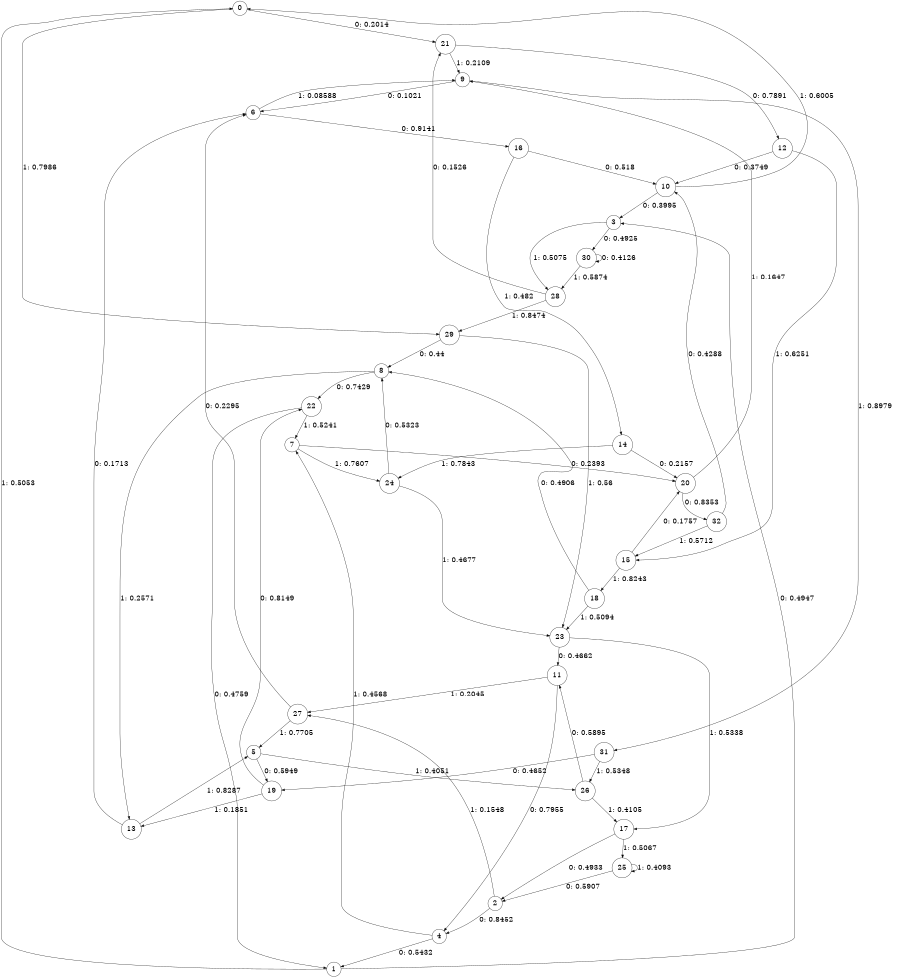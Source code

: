 digraph "ch12randomL7" {
size = "6,8.5";
ratio = "fill";
node [shape = circle];
node [fontsize = 24];
edge [fontsize = 24];
0 -> 21 [label = "0: 0.2014   "];
0 -> 29 [label = "1: 0.7986   "];
1 -> 3 [label = "0: 0.4947   "];
1 -> 0 [label = "1: 0.5053   "];
2 -> 4 [label = "0: 0.8452   "];
2 -> 27 [label = "1: 0.1548   "];
3 -> 30 [label = "0: 0.4925   "];
3 -> 28 [label = "1: 0.5075   "];
4 -> 1 [label = "0: 0.5432   "];
4 -> 7 [label = "1: 0.4568   "];
5 -> 19 [label = "0: 0.5949   "];
5 -> 26 [label = "1: 0.4051   "];
6 -> 16 [label = "0: 0.9141   "];
6 -> 9 [label = "1: 0.08588  "];
7 -> 20 [label = "0: 0.2393   "];
7 -> 24 [label = "1: 0.7607   "];
8 -> 22 [label = "0: 0.7429   "];
8 -> 13 [label = "1: 0.2571   "];
9 -> 6 [label = "0: 0.1021   "];
9 -> 31 [label = "1: 0.8979   "];
10 -> 3 [label = "0: 0.3995   "];
10 -> 0 [label = "1: 0.6005   "];
11 -> 4 [label = "0: 0.7955   "];
11 -> 27 [label = "1: 0.2045   "];
12 -> 10 [label = "0: 0.3749   "];
12 -> 15 [label = "1: 0.6251   "];
13 -> 6 [label = "0: 0.1713   "];
13 -> 5 [label = "1: 0.8287   "];
14 -> 20 [label = "0: 0.2157   "];
14 -> 24 [label = "1: 0.7843   "];
15 -> 20 [label = "0: 0.1757   "];
15 -> 18 [label = "1: 0.8243   "];
16 -> 10 [label = "0: 0.518    "];
16 -> 14 [label = "1: 0.482    "];
17 -> 2 [label = "0: 0.4933   "];
17 -> 25 [label = "1: 0.5067   "];
18 -> 8 [label = "0: 0.4906   "];
18 -> 23 [label = "1: 0.5094   "];
19 -> 22 [label = "0: 0.8149   "];
19 -> 13 [label = "1: 0.1851   "];
20 -> 32 [label = "0: 0.8353   "];
20 -> 9 [label = "1: 0.1647   "];
21 -> 12 [label = "0: 0.7891   "];
21 -> 9 [label = "1: 0.2109   "];
22 -> 1 [label = "0: 0.4759   "];
22 -> 7 [label = "1: 0.5241   "];
23 -> 11 [label = "0: 0.4662   "];
23 -> 17 [label = "1: 0.5338   "];
24 -> 8 [label = "0: 0.5323   "];
24 -> 23 [label = "1: 0.4677   "];
25 -> 2 [label = "0: 0.5907   "];
25 -> 25 [label = "1: 0.4093   "];
26 -> 11 [label = "0: 0.5895   "];
26 -> 17 [label = "1: 0.4105   "];
27 -> 6 [label = "0: 0.2295   "];
27 -> 5 [label = "1: 0.7705   "];
28 -> 21 [label = "0: 0.1526   "];
28 -> 29 [label = "1: 0.8474   "];
29 -> 8 [label = "0: 0.44     "];
29 -> 23 [label = "1: 0.56     "];
30 -> 30 [label = "0: 0.4126   "];
30 -> 28 [label = "1: 0.5874   "];
31 -> 19 [label = "0: 0.4652   "];
31 -> 26 [label = "1: 0.5348   "];
32 -> 10 [label = "0: 0.4288   "];
32 -> 15 [label = "1: 0.5712   "];
}